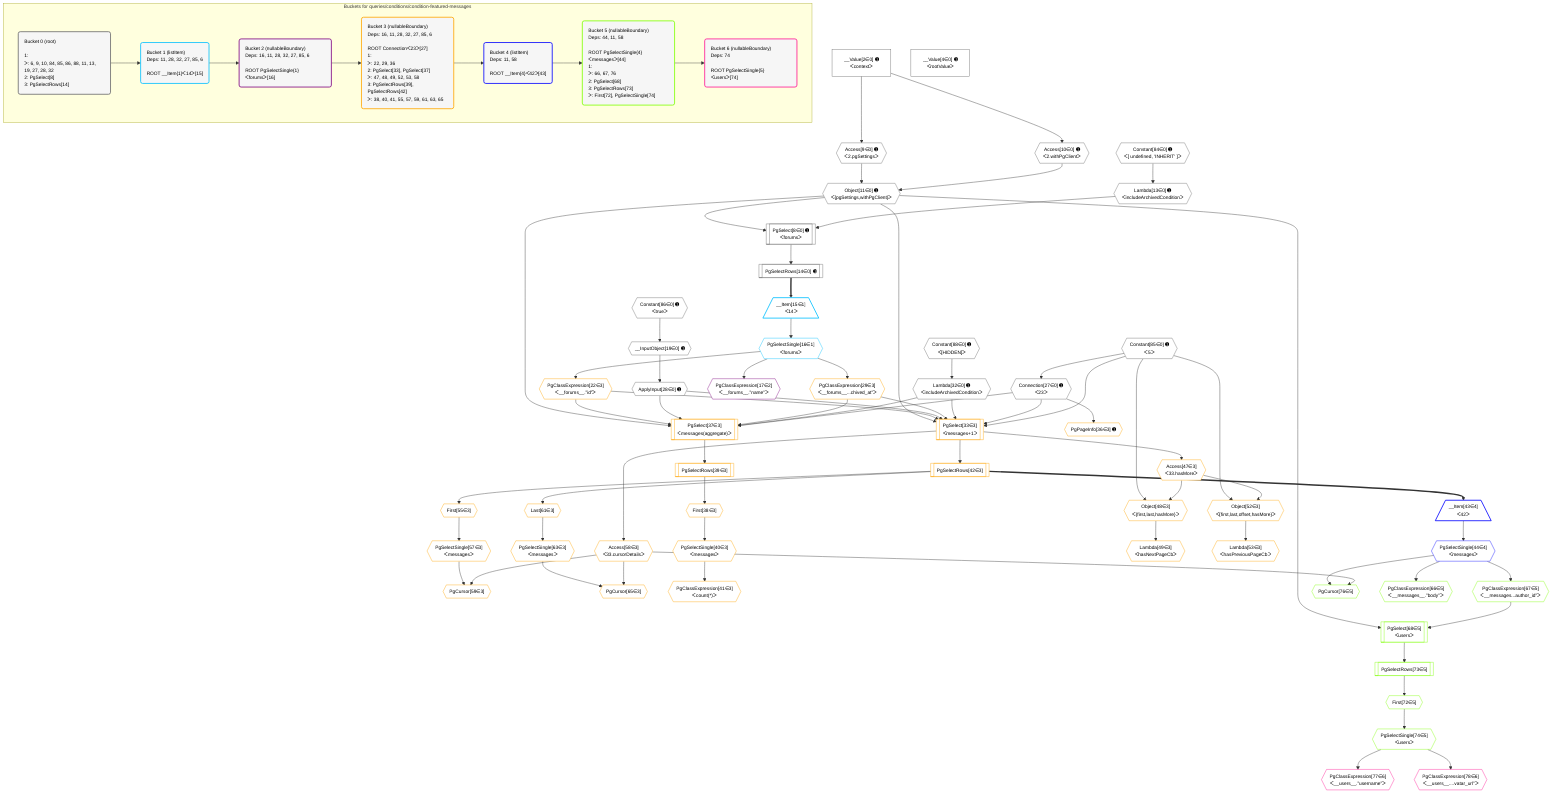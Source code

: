 %%{init: {'themeVariables': { 'fontSize': '12px'}}}%%
graph TD
    classDef path fill:#eee,stroke:#000,color:#000
    classDef plan fill:#fff,stroke-width:1px,color:#000
    classDef itemplan fill:#fff,stroke-width:2px,color:#000
    classDef unbatchedplan fill:#dff,stroke-width:1px,color:#000
    classDef sideeffectplan fill:#fcc,stroke-width:2px,color:#000
    classDef bucket fill:#f6f6f6,color:#000,stroke-width:2px,text-align:left

    subgraph "Buckets for queries/conditions/condition-featured-messages"
    Bucket0("Bucket 0 (root)<br /><br />1: <br />ᐳ: 6, 9, 10, 84, 85, 86, 88, 11, 13, 19, 27, 28, 32<br />2: PgSelect[8]<br />3: PgSelectRows[14]"):::bucket
    Bucket1("Bucket 1 (listItem)<br />Deps: 11, 28, 32, 27, 85, 6<br /><br />ROOT __Item{1}ᐸ14ᐳ[15]"):::bucket
    Bucket2("Bucket 2 (nullableBoundary)<br />Deps: 16, 11, 28, 32, 27, 85, 6<br /><br />ROOT PgSelectSingle{1}ᐸforumsᐳ[16]"):::bucket
    Bucket3("Bucket 3 (nullableBoundary)<br />Deps: 16, 11, 28, 32, 27, 85, 6<br /><br />ROOT Connectionᐸ23ᐳ[27]<br />1: <br />ᐳ: 22, 29, 36<br />2: PgSelect[33], PgSelect[37]<br />ᐳ: 47, 48, 49, 52, 53, 58<br />3: PgSelectRows[39], PgSelectRows[42]<br />ᐳ: 38, 40, 41, 55, 57, 59, 61, 63, 65"):::bucket
    Bucket4("Bucket 4 (listItem)<br />Deps: 11, 58<br /><br />ROOT __Item{4}ᐸ42ᐳ[43]"):::bucket
    Bucket5("Bucket 5 (nullableBoundary)<br />Deps: 44, 11, 58<br /><br />ROOT PgSelectSingle{4}ᐸmessagesᐳ[44]<br />1: <br />ᐳ: 66, 67, 76<br />2: PgSelect[68]<br />3: PgSelectRows[73]<br />ᐳ: First[72], PgSelectSingle[74]"):::bucket
    Bucket6("Bucket 6 (nullableBoundary)<br />Deps: 74<br /><br />ROOT PgSelectSingle{5}ᐸusersᐳ[74]"):::bucket
    end
    Bucket0 --> Bucket1
    Bucket1 --> Bucket2
    Bucket2 --> Bucket3
    Bucket3 --> Bucket4
    Bucket4 --> Bucket5
    Bucket5 --> Bucket6

    %% plan dependencies
    PgSelect8[["PgSelect[8∈0] ➊<br />ᐸforumsᐳ"]]:::plan
    Object11{{"Object[11∈0] ➊<br />ᐸ{pgSettings,withPgClient}ᐳ"}}:::plan
    Lambda13{{"Lambda[13∈0] ➊<br />ᐸincludeArchivedConditionᐳ"}}:::plan
    Object11 & Lambda13 --> PgSelect8
    Access9{{"Access[9∈0] ➊<br />ᐸ2.pgSettingsᐳ"}}:::plan
    Access10{{"Access[10∈0] ➊<br />ᐸ2.withPgClientᐳ"}}:::plan
    Access9 & Access10 --> Object11
    __Value2["__Value[2∈0] ➊<br />ᐸcontextᐳ"]:::plan
    __Value2 --> Access9
    __Value2 --> Access10
    Constant84{{"Constant[84∈0] ➊<br />ᐸ[ undefined, 'INHERIT' ]ᐳ"}}:::plan
    Constant84 --> Lambda13
    PgSelectRows14[["PgSelectRows[14∈0] ➊"]]:::plan
    PgSelect8 --> PgSelectRows14
    __InputObject19{{"__InputObject[19∈0] ➊"}}:::plan
    Constant86{{"Constant[86∈0] ➊<br />ᐸtrueᐳ"}}:::plan
    Constant86 --> __InputObject19
    Connection27{{"Connection[27∈0] ➊<br />ᐸ23ᐳ"}}:::plan
    Constant85{{"Constant[85∈0] ➊<br />ᐸ5ᐳ"}}:::plan
    Constant85 --> Connection27
    ApplyInput28{{"ApplyInput[28∈0] ➊"}}:::plan
    __InputObject19 --> ApplyInput28
    Lambda32{{"Lambda[32∈0] ➊<br />ᐸincludeArchivedConditionᐳ"}}:::plan
    Constant88{{"Constant[88∈0] ➊<br />ᐸ[HIDDEN]ᐳ"}}:::plan
    Constant88 --> Lambda32
    __Value4["__Value[4∈0] ➊<br />ᐸrootValueᐳ"]:::plan
    __Item15[/"__Item[15∈1]<br />ᐸ14ᐳ"\]:::itemplan
    PgSelectRows14 ==> __Item15
    PgSelectSingle16{{"PgSelectSingle[16∈1]<br />ᐸforumsᐳ"}}:::plan
    __Item15 --> PgSelectSingle16
    PgClassExpression17{{"PgClassExpression[17∈2]<br />ᐸ__forums__.”name”ᐳ"}}:::plan
    PgSelectSingle16 --> PgClassExpression17
    PgSelect33[["PgSelect[33∈3]<br />ᐸmessages+1ᐳ"]]:::plan
    PgClassExpression22{{"PgClassExpression[22∈3]<br />ᐸ__forums__.”id”ᐳ"}}:::plan
    PgClassExpression29{{"PgClassExpression[29∈3]<br />ᐸ__forums__...chived_at”ᐳ"}}:::plan
    Object11 & PgClassExpression22 & ApplyInput28 & PgClassExpression29 & Lambda32 & Connection27 & Constant85 --> PgSelect33
    PgSelect37[["PgSelect[37∈3]<br />ᐸmessages(aggregate)ᐳ"]]:::plan
    Object11 & PgClassExpression22 & ApplyInput28 & PgClassExpression29 & Lambda32 & Connection27 --> PgSelect37
    Object52{{"Object[52∈3]<br />ᐸ{first,last,offset,hasMore}ᐳ"}}:::plan
    Access47{{"Access[47∈3]<br />ᐸ33.hasMoreᐳ"}}:::plan
    Constant85 & Access47 --> Object52
    Object48{{"Object[48∈3]<br />ᐸ{first,last,hasMore}ᐳ"}}:::plan
    Constant85 & Access47 --> Object48
    PgCursor59{{"PgCursor[59∈3]"}}:::plan
    PgSelectSingle57{{"PgSelectSingle[57∈3]<br />ᐸmessagesᐳ"}}:::plan
    Access58{{"Access[58∈3]<br />ᐸ33.cursorDetailsᐳ"}}:::plan
    PgSelectSingle57 & Access58 --> PgCursor59
    PgCursor65{{"PgCursor[65∈3]"}}:::plan
    PgSelectSingle63{{"PgSelectSingle[63∈3]<br />ᐸmessagesᐳ"}}:::plan
    PgSelectSingle63 & Access58 --> PgCursor65
    PgSelectSingle16 --> PgClassExpression22
    PgSelectSingle16 --> PgClassExpression29
    PgPageInfo36{{"PgPageInfo[36∈3] ➊"}}:::plan
    Connection27 --> PgPageInfo36
    First38{{"First[38∈3]"}}:::plan
    PgSelectRows39[["PgSelectRows[39∈3]"]]:::plan
    PgSelectRows39 --> First38
    PgSelect37 --> PgSelectRows39
    PgSelectSingle40{{"PgSelectSingle[40∈3]<br />ᐸmessagesᐳ"}}:::plan
    First38 --> PgSelectSingle40
    PgClassExpression41{{"PgClassExpression[41∈3]<br />ᐸcount(*)ᐳ"}}:::plan
    PgSelectSingle40 --> PgClassExpression41
    PgSelectRows42[["PgSelectRows[42∈3]"]]:::plan
    PgSelect33 --> PgSelectRows42
    PgSelect33 --> Access47
    Lambda49{{"Lambda[49∈3]<br />ᐸhasNextPageCbᐳ"}}:::plan
    Object48 --> Lambda49
    Lambda53{{"Lambda[53∈3]<br />ᐸhasPreviousPageCbᐳ"}}:::plan
    Object52 --> Lambda53
    First55{{"First[55∈3]"}}:::plan
    PgSelectRows42 --> First55
    First55 --> PgSelectSingle57
    PgSelect33 --> Access58
    Last61{{"Last[61∈3]"}}:::plan
    PgSelectRows42 --> Last61
    Last61 --> PgSelectSingle63
    __Item43[/"__Item[43∈4]<br />ᐸ42ᐳ"\]:::itemplan
    PgSelectRows42 ==> __Item43
    PgSelectSingle44{{"PgSelectSingle[44∈4]<br />ᐸmessagesᐳ"}}:::plan
    __Item43 --> PgSelectSingle44
    PgSelect68[["PgSelect[68∈5]<br />ᐸusersᐳ"]]:::plan
    PgClassExpression67{{"PgClassExpression[67∈5]<br />ᐸ__messages...author_id”ᐳ"}}:::plan
    Object11 & PgClassExpression67 --> PgSelect68
    PgCursor76{{"PgCursor[76∈5]"}}:::plan
    PgSelectSingle44 & Access58 --> PgCursor76
    PgClassExpression66{{"PgClassExpression[66∈5]<br />ᐸ__messages__.”body”ᐳ"}}:::plan
    PgSelectSingle44 --> PgClassExpression66
    PgSelectSingle44 --> PgClassExpression67
    First72{{"First[72∈5]"}}:::plan
    PgSelectRows73[["PgSelectRows[73∈5]"]]:::plan
    PgSelectRows73 --> First72
    PgSelect68 --> PgSelectRows73
    PgSelectSingle74{{"PgSelectSingle[74∈5]<br />ᐸusersᐳ"}}:::plan
    First72 --> PgSelectSingle74
    PgClassExpression77{{"PgClassExpression[77∈6]<br />ᐸ__users__.”username”ᐳ"}}:::plan
    PgSelectSingle74 --> PgClassExpression77
    PgClassExpression78{{"PgClassExpression[78∈6]<br />ᐸ__users__....vatar_url”ᐳ"}}:::plan
    PgSelectSingle74 --> PgClassExpression78

    %% define steps
    classDef bucket0 stroke:#696969
    class Bucket0,__Value2,__Value4,PgSelect8,Access9,Access10,Object11,Lambda13,PgSelectRows14,__InputObject19,Connection27,ApplyInput28,Lambda32,Constant84,Constant85,Constant86,Constant88 bucket0
    classDef bucket1 stroke:#00bfff
    class Bucket1,__Item15,PgSelectSingle16 bucket1
    classDef bucket2 stroke:#7f007f
    class Bucket2,PgClassExpression17 bucket2
    classDef bucket3 stroke:#ffa500
    class Bucket3,PgClassExpression22,PgClassExpression29,PgSelect33,PgPageInfo36,PgSelect37,First38,PgSelectRows39,PgSelectSingle40,PgClassExpression41,PgSelectRows42,Access47,Object48,Lambda49,Object52,Lambda53,First55,PgSelectSingle57,Access58,PgCursor59,Last61,PgSelectSingle63,PgCursor65 bucket3
    classDef bucket4 stroke:#0000ff
    class Bucket4,__Item43,PgSelectSingle44 bucket4
    classDef bucket5 stroke:#7fff00
    class Bucket5,PgClassExpression66,PgClassExpression67,PgSelect68,First72,PgSelectRows73,PgSelectSingle74,PgCursor76 bucket5
    classDef bucket6 stroke:#ff1493
    class Bucket6,PgClassExpression77,PgClassExpression78 bucket6